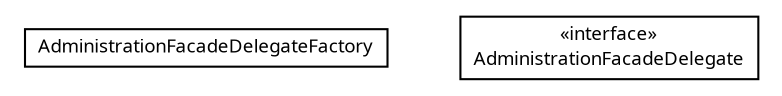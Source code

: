 #!/usr/local/bin/dot
#
# Class diagram 
# Generated by UMLGraph version R5_6 (http://www.umlgraph.org/)
#

digraph G {
	edge [fontname="Trebuchet MS",fontsize=10,labelfontname="Trebuchet MS",labelfontsize=10];
	node [fontname="Trebuchet MS",fontsize=10,shape=plaintext];
	nodesep=0.25;
	ranksep=0.5;
	// se.cambio.cds.model.facade.administration.delegate.AdministrationFacadeDelegateFactory
	c27007 [label=<<table title="se.cambio.cds.model.facade.administration.delegate.AdministrationFacadeDelegateFactory" border="0" cellborder="1" cellspacing="0" cellpadding="2" port="p" href="./AdministrationFacadeDelegateFactory.html">
		<tr><td><table border="0" cellspacing="0" cellpadding="1">
<tr><td align="center" balign="center"><font face="Trebuchet MS"> AdministrationFacadeDelegateFactory </font></td></tr>
		</table></td></tr>
		</table>>, URL="./AdministrationFacadeDelegateFactory.html", fontname="Trebuchet MS", fontcolor="black", fontsize=9.0];
	// se.cambio.cds.model.facade.administration.delegate.AdministrationFacadeDelegate
	c27008 [label=<<table title="se.cambio.cds.model.facade.administration.delegate.AdministrationFacadeDelegate" border="0" cellborder="1" cellspacing="0" cellpadding="2" port="p" href="./AdministrationFacadeDelegate.html">
		<tr><td><table border="0" cellspacing="0" cellpadding="1">
<tr><td align="center" balign="center"> &#171;interface&#187; </td></tr>
<tr><td align="center" balign="center"><font face="Trebuchet MS"> AdministrationFacadeDelegate </font></td></tr>
		</table></td></tr>
		</table>>, URL="./AdministrationFacadeDelegate.html", fontname="Trebuchet MS", fontcolor="black", fontsize=9.0];
}

